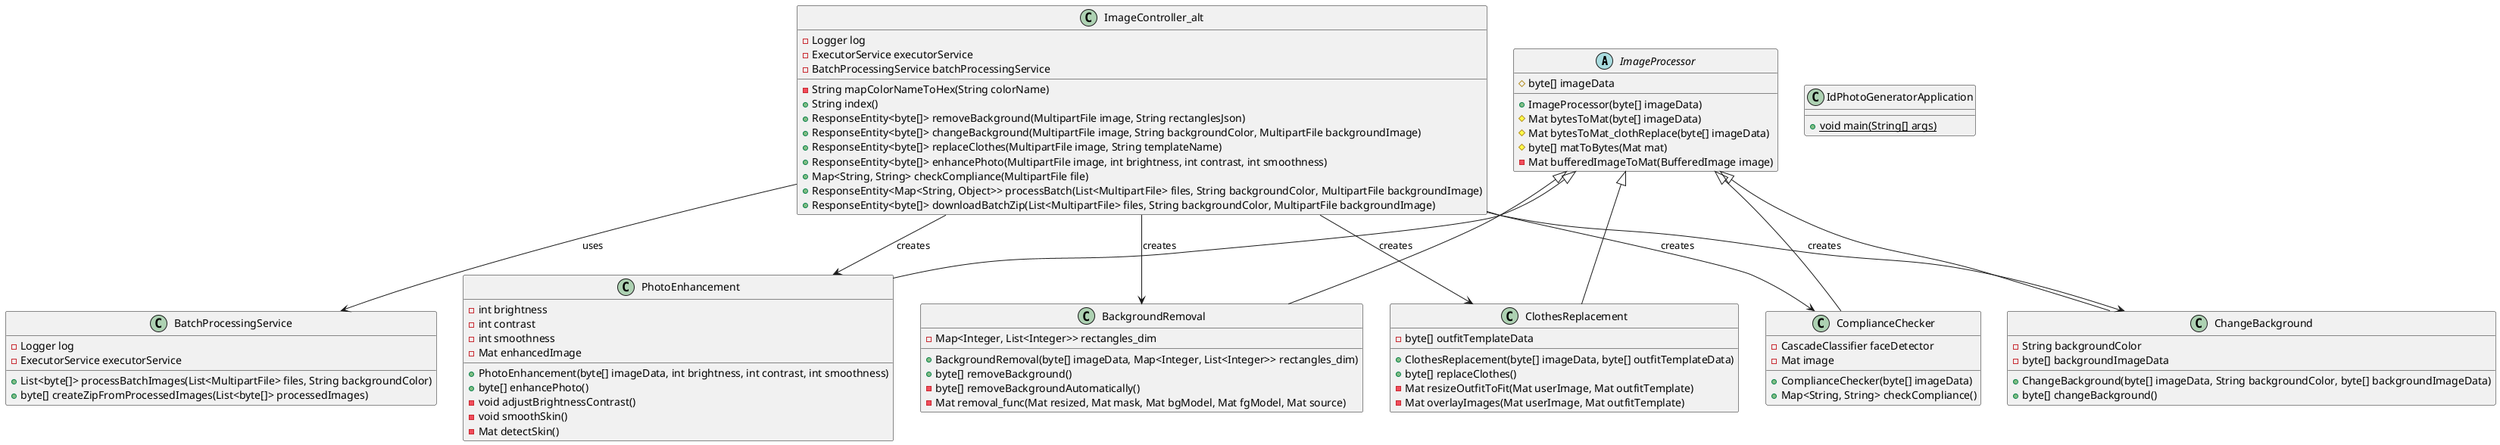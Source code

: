@startuml ID Photo Generator

' Base class
abstract class ImageProcessor {
  # byte[] imageData
  + ImageProcessor(byte[] imageData)
  # Mat bytesToMat(byte[] imageData)
  # Mat bytesToMat_clothReplace(byte[] imageData)
  # byte[] matToBytes(Mat mat)
  - Mat bufferedImageToMat(BufferedImage image)
}

' Subclasses extending ImageProcessor
class ComplianceChecker extends ImageProcessor {
  - CascadeClassifier faceDetector
  - Mat image
  + ComplianceChecker(byte[] imageData)
  + Map<String, String> checkCompliance()
}

class BackgroundRemoval extends ImageProcessor {
  - Map<Integer, List<Integer>> rectangles_dim
  + BackgroundRemoval(byte[] imageData, Map<Integer, List<Integer>> rectangles_dim)
  + byte[] removeBackground()
  - byte[] removeBackgroundAutomatically()
  - Mat removal_func(Mat resized, Mat mask, Mat bgModel, Mat fgModel, Mat source)
}

class PhotoEnhancement extends ImageProcessor {
  - int brightness
  - int contrast
  - int smoothness
  - Mat enhancedImage
  + PhotoEnhancement(byte[] imageData, int brightness, int contrast, int smoothness)
  + byte[] enhancePhoto()
  - void adjustBrightnessContrast()
  - void smoothSkin()
  - Mat detectSkin()
}

class ClothesReplacement extends ImageProcessor {
  - byte[] outfitTemplateData
  + ClothesReplacement(byte[] imageData, byte[] outfitTemplateData)
  + byte[] replaceClothes()
  - Mat resizeOutfitToFit(Mat userImage, Mat outfitTemplate)
  - Mat overlayImages(Mat userImage, Mat outfitTemplate)
}

class ChangeBackground extends ImageProcessor {
  - String backgroundColor
  - byte[] backgroundImageData
  + ChangeBackground(byte[] imageData, String backgroundColor, byte[] backgroundImageData)
  + byte[] changeBackground()
}

' Service class for batch processing
class BatchProcessingService {
  - Logger log
  - ExecutorService executorService
  + List<byte[]> processBatchImages(List<MultipartFile> files, String backgroundColor)
  + byte[] createZipFromProcessedImages(List<byte[]> processedImages)
}

' Controller class
class ImageController_alt {
  - Logger log
  - ExecutorService executorService
  - BatchProcessingService batchProcessingService
  - String mapColorNameToHex(String colorName)
  + String index()
  + ResponseEntity<byte[]> removeBackground(MultipartFile image, String rectanglesJson)
  + ResponseEntity<byte[]> changeBackground(MultipartFile image, String backgroundColor, MultipartFile backgroundImage)
  + ResponseEntity<byte[]> replaceClothes(MultipartFile image, String templateName)
  + ResponseEntity<byte[]> enhancePhoto(MultipartFile image, int brightness, int contrast, int smoothness)
  + Map<String, String> checkCompliance(MultipartFile file)
  + ResponseEntity<Map<String, Object>> processBatch(List<MultipartFile> files, String backgroundColor, MultipartFile backgroundImage)
  + ResponseEntity<byte[]> downloadBatchZip(List<MultipartFile> files, String backgroundColor, MultipartFile backgroundImage)
}

' Main application class
class IdPhotoGeneratorApplication {
  + {static} void main(String[] args)
}

' Relationships
ImageController_alt --> BatchProcessingService : uses
ImageController_alt --> ComplianceChecker : creates
ImageController_alt --> BackgroundRemoval : creates
ImageController_alt --> ChangeBackground : creates
ImageController_alt --> ClothesReplacement : creates
ImageController_alt --> PhotoEnhancement : creates

@enduml
